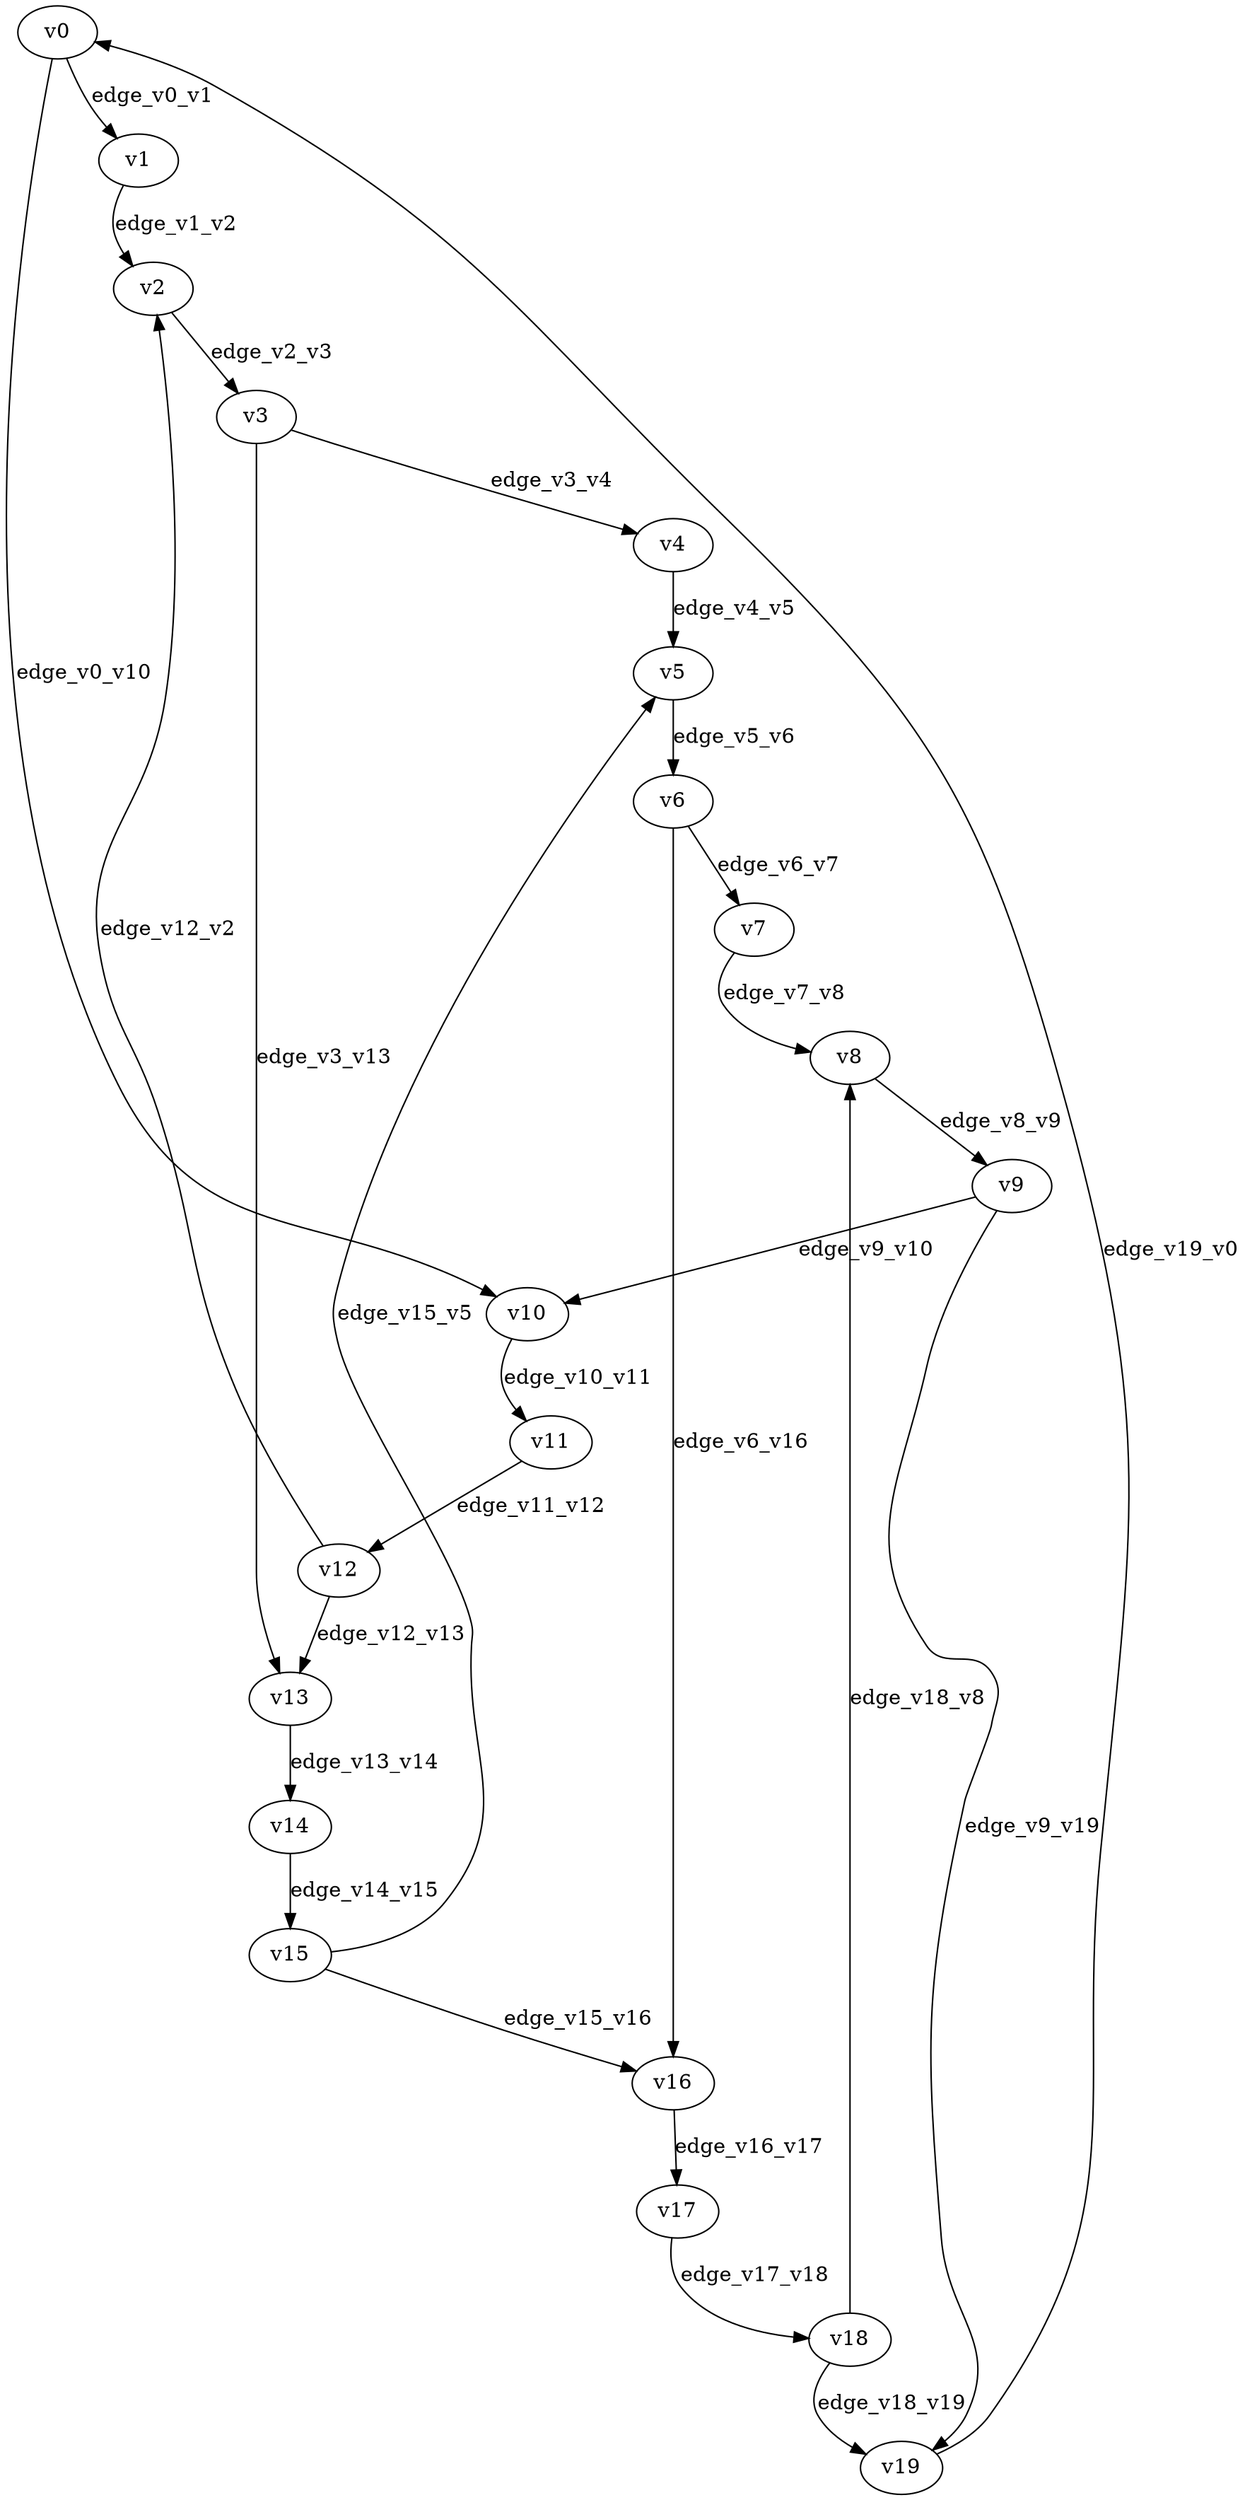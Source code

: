 digraph test027 {
    // Discounted game test case
    // Vertex properties: name [player=X]
    // Edge properties: [weight=Y, discount=Z]

    v0 [name="v0", player=0];
    v1 [name="v1", player=1];
    v2 [name="v2", player=0];
    v3 [name="v3", player=0];
    v4 [name="v4", player=1];
    v5 [name="v5", player=0];
    v6 [name="v6", player=0];
    v7 [name="v7", player=1];
    v8 [name="v8", player=0];
    v9 [name="v9", player=0];
    v10 [name="v10", player=1];
    v11 [name="v11", player=0];
    v12 [name="v12", player=0];
    v13 [name="v13", player=1];
    v14 [name="v14", player=0];
    v15 [name="v15", player=0];
    v16 [name="v16", player=1];
    v17 [name="v17", player=0];
    v18 [name="v18", player=0];
    v19 [name="v19", player=1];

    v0 -> v1 [label="edge_v0_v1", weight=-7.00, discount=0.838];
    v0 -> v10 [label="edge_v0_v10", weight=-8.07, discount=0.838];
    v1 -> v2 [label="edge_v1_v2", weight=-4.50, discount=0.838];
    v2 -> v3 [label="edge_v2_v3", weight=-2.00, discount=0.838];
    v3 -> v4 [label="edge_v3_v4", weight=0.50, discount=0.838];
    v3 -> v13 [label="edge_v3_v13", weight=3.54, discount=0.838];
    v4 -> v5 [label="edge_v4_v5", weight=3.00, discount=0.838];
    v5 -> v6 [label="edge_v5_v6", weight=5.50, discount=0.838];
    v6 -> v7 [label="edge_v6_v7", weight=8.00, discount=0.838];
    v6 -> v16 [label="edge_v6_v16", weight=9.31, discount=0.838];
    v7 -> v8 [label="edge_v7_v8", weight=-9.50, discount=0.838];
    v8 -> v9 [label="edge_v8_v9", weight=-7.00, discount=0.838];
    v9 -> v10 [label="edge_v9_v10", weight=-4.50, discount=0.838];
    v9 -> v19 [label="edge_v9_v19", weight=-5.08, discount=0.838];
    v10 -> v11 [label="edge_v10_v11", weight=-2.00, discount=0.838];
    v11 -> v12 [label="edge_v11_v12", weight=0.50, discount=0.838];
    v12 -> v13 [label="edge_v12_v13", weight=3.00, discount=0.838];
    v12 -> v2 [label="edge_v12_v2", weight=-0.71, discount=0.838];
    v13 -> v14 [label="edge_v13_v14", weight=5.50, discount=0.838];
    v14 -> v15 [label="edge_v14_v15", weight=8.00, discount=0.838];
    v15 -> v16 [label="edge_v15_v16", weight=-9.50, discount=0.838];
    v15 -> v5 [label="edge_v15_v5", weight=-6.17, discount=0.838];
    v16 -> v17 [label="edge_v16_v17", weight=-7.00, discount=0.838];
    v17 -> v18 [label="edge_v17_v18", weight=-4.50, discount=0.838];
    v18 -> v19 [label="edge_v18_v19", weight=-2.00, discount=0.838];
    v18 -> v8 [label="edge_v18_v8", weight=1.93, discount=0.838];
    v19 -> v0 [label="edge_v19_v0", weight=0.50, discount=0.838];
}
